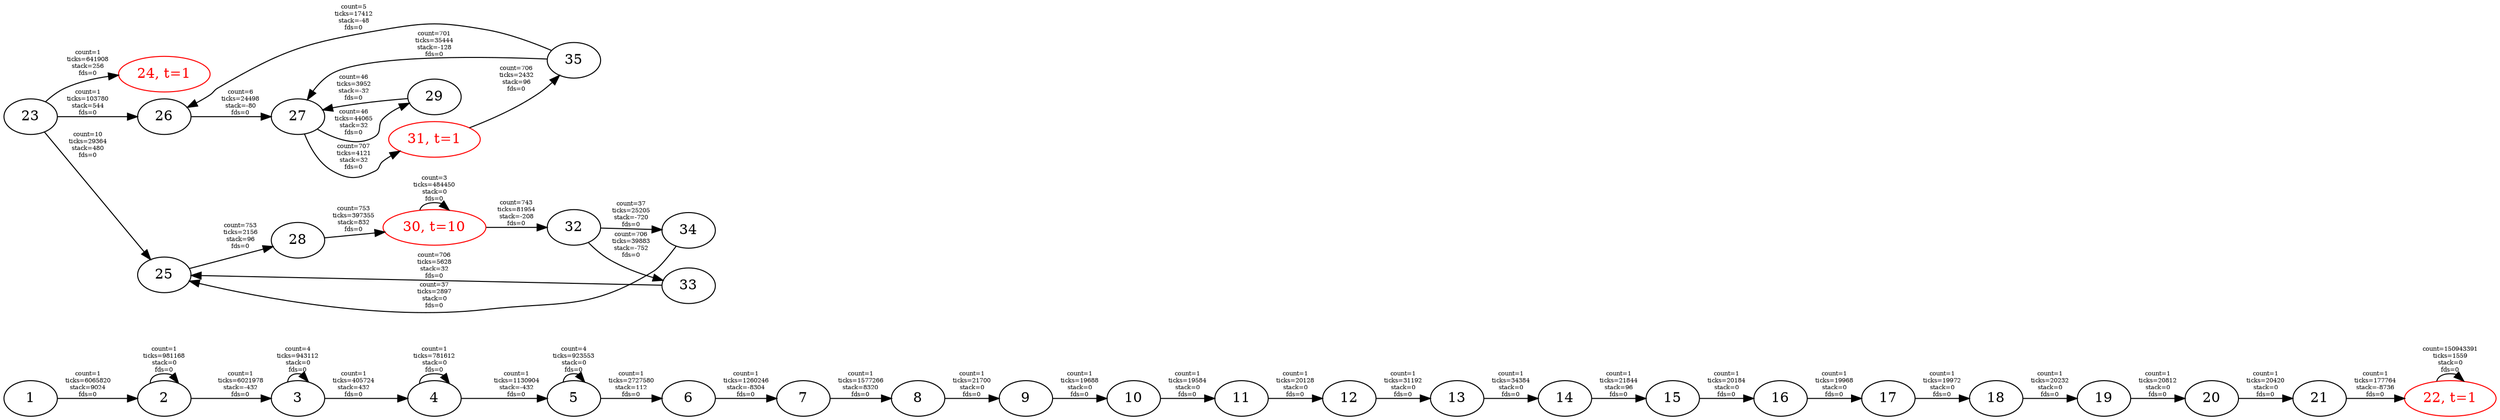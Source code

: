 // after some connections have gone through

digraph foo {
  ratio=compress
  nodesep=0.1
  ranksep=0.1
  rankdir=LR
  ordering=out
  edge [fontsize="6"]

   1 [label="\N" ]
   2 [label="\N" ]
   3 [label="\N" ]
   4 [label="\N" ]
   5 [label="\N" ]
   6 [label="\N" ]
   7 [label="\N" ]
   8 [label="\N" ]
   9 [label="\N" ]
  10 [label="\N" ]
  11 [label="\N" ]
  12 [label="\N" ]
  13 [label="\N" ]
  14 [label="\N" ]
  15 [label="\N" ]
  16 [label="\N" ]
  17 [label="\N" ]
  18 [label="\N" ]
  19 [label="\N" ]
  20 [label="\N" ]
  21 [label="\N" ]
  22 [fontcolor="red" color="red" label="\N, t=1"]
  23 [label="\N" ]
  24 [fontcolor="red" color="red" label="\N, t=1"]
  25 [label="\N" ]
  26 [label="\N" ]
  27 [label="\N" ]
  28 [label="\N" ]
  29 [label="\N" ]
  30 [fontcolor="red" color="red" label="\N, t=10"]
  31 [fontcolor="red" color="red" label="\N, t=1"]
  32 [label="\N" ]
  33 [label="\N" ]
  34 [label="\N" ]
  35 [label="\N" ]

  2 -> 2        [label = "count=1\nticks=981168\nstack=0\nfds=0"]
  2 -> 3        [label = "count=1\nticks=6021978\nstack=-432\nfds=0"]
  12 -> 13      [label = "count=1\nticks=31192\nstack=0\nfds=0"]
  18 -> 19      [label = "count=1\nticks=20232\nstack=0\nfds=0"]
  28 -> 30      [label = "count=753\nticks=397355\nstack=832\nfds=0"]
  35 -> 26      [label = "count=5\nticks=17412\nstack=-48\nfds=0"]
  35 -> 27      [label = "count=701\nticks=35444\nstack=-128\nfds=0"]
  1 -> 2        [label = "count=1\nticks=6065820\nstack=9024\nfds=0"]
  3 -> 4        [label = "count=1\nticks=405724\nstack=432\nfds=0"]
  3 -> 3        [label = "count=4\nticks=943112\nstack=0\nfds=0"]
  30 -> 30      [label = "count=3\nticks=484450\nstack=0\nfds=0"]
  30 -> 32      [label = "count=743\nticks=81954\nstack=-208\nfds=0"]
  31 -> 35      [label = "count=706\nticks=2432\nstack=96\nfds=0"]
  11 -> 12      [label = "count=1\nticks=20128\nstack=0\nfds=0"]
  4 -> 5        [label = "count=1\nticks=1130904\nstack=-432\nfds=0"]
  4 -> 4        [label = "count=1\nticks=781612\nstack=0\nfds=0"]
  29 -> 27      [label = "count=46\nticks=3952\nstack=-32\nfds=0"]
  6 -> 7        [label = "count=1\nticks=1260246\nstack=-8304\nfds=0"]
  7 -> 8        [label = "count=1\nticks=1577266\nstack=8320\nfds=0"]
  25 -> 28      [label = "count=753\nticks=2156\nstack=96\nfds=0"]
  21 -> 22      [label = "count=1\nticks=177764\nstack=-8736\nfds=0"]
  9 -> 10       [label = "count=1\nticks=19688\nstack=0\nfds=0"]
  33 -> 25      [label = "count=706\nticks=5628\nstack=32\nfds=0"]
  16 -> 17      [label = "count=1\nticks=19968\nstack=0\nfds=0"]
  17 -> 18      [label = "count=1\nticks=19972\nstack=0\nfds=0"]
  20 -> 21      [label = "count=1\nticks=20420\nstack=0\nfds=0"]
  22 -> 22      [label = "count=150943391\nticks=1559\nstack=0\nfds=0"]
  14 -> 15      [label = "count=1\nticks=21844\nstack=96\nfds=0"]
  15 -> 16      [label = "count=1\nticks=20184\nstack=0\nfds=0"]
  10 -> 11      [label = "count=1\nticks=19584\nstack=0\nfds=0"]
  34 -> 25      [label = "count=37\nticks=2897\nstack=0\nfds=0"]
  13 -> 14      [label = "count=1\nticks=34384\nstack=0\nfds=0"]
  23 -> 24      [label = "count=1\nticks=641908\nstack=256\nfds=0"]
  23 -> 26      [label = "count=1\nticks=103780\nstack=544\nfds=0"]
  23 -> 25      [label = "count=10\nticks=29364\nstack=480\nfds=0"]
  8 -> 9        [label = "count=1\nticks=21700\nstack=0\nfds=0"]
  26 -> 27      [label = "count=6\nticks=24498\nstack=-80\nfds=0"]
  32 -> 34      [label = "count=37\nticks=25205\nstack=-720\nfds=0"]
  32 -> 33      [label = "count=706\nticks=39883\nstack=-752\nfds=0"]
  19 -> 20      [label = "count=1\nticks=20812\nstack=0\nfds=0"]
  27 -> 29      [label = "count=46\nticks=44065\nstack=32\nfds=0"]
  27 -> 31      [label = "count=707\nticks=4121\nstack=32\nfds=0"]
  5 -> 5        [label = "count=4\nticks=923553\nstack=0\nfds=0"]
  5 -> 6        [label = "count=1\nticks=2727580\nstack=112\nfds=0"]
}
